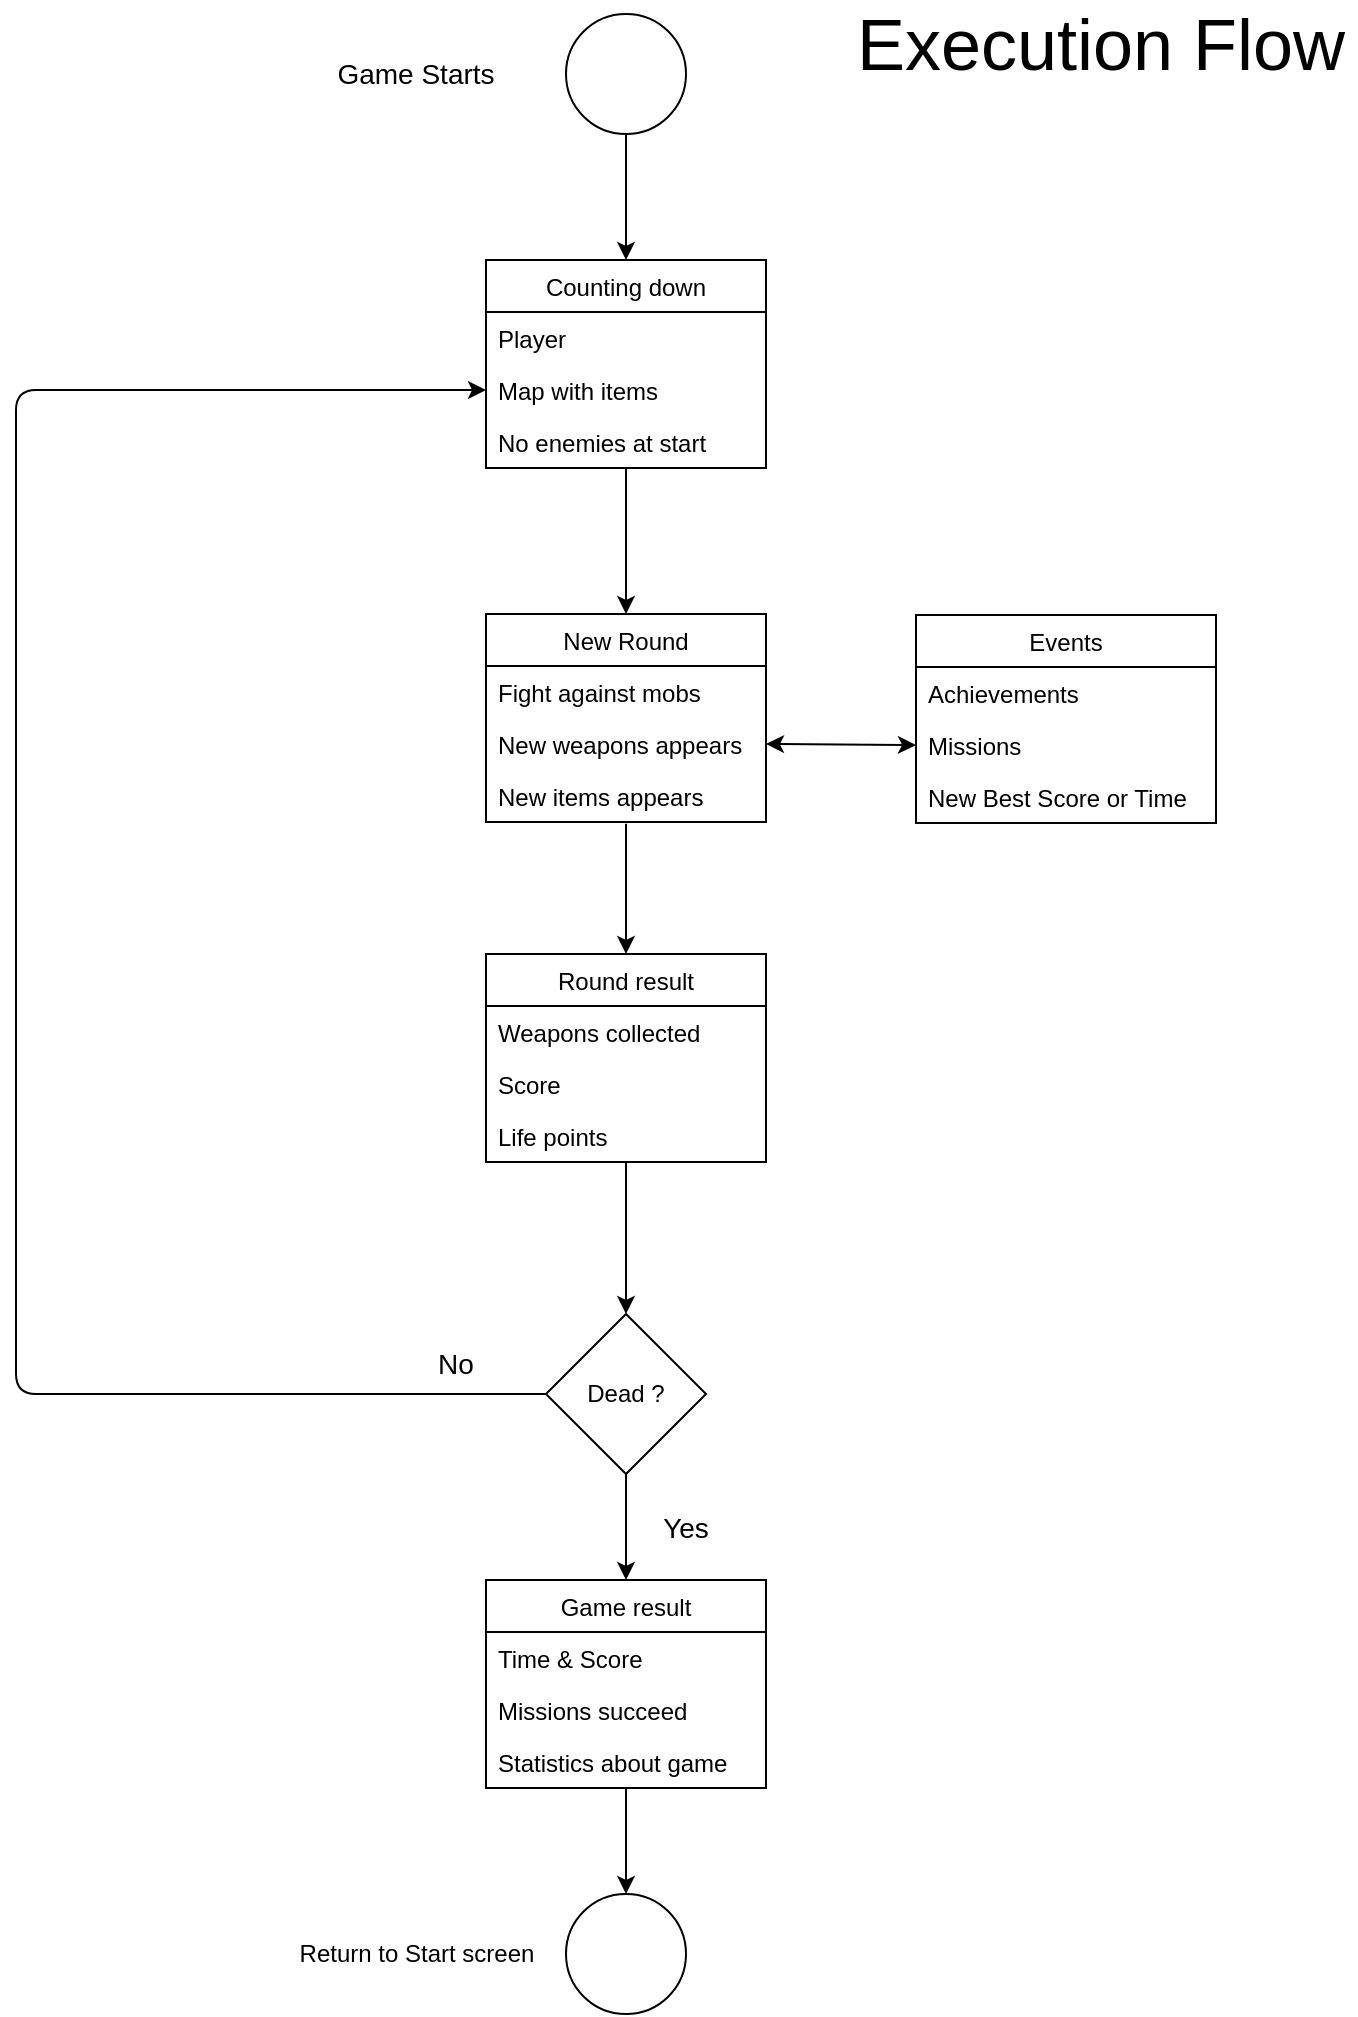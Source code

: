 <mxfile version="12.2.6" type="device" pages="1"><diagram id="XAG5_5CcTaYwqr7uMf0i" name="Page-1"><mxGraphModel dx="1408" dy="755" grid="1" gridSize="10" guides="1" tooltips="1" connect="1" arrows="1" fold="1" page="1" pageScale="1" pageWidth="850" pageHeight="1100" math="0" shadow="0"><root><mxCell id="0"/><mxCell id="1" parent="0"/><mxCell id="UMyipTaUJtVORiomKQX3-1" value="" style="ellipse;whiteSpace=wrap;html=1;aspect=fixed;" parent="1" vertex="1"><mxGeometry x="395" y="40" width="60" height="60" as="geometry"/></mxCell><mxCell id="UMyipTaUJtVORiomKQX3-2" value="&lt;font style=&quot;font-size: 14px&quot;&gt;Game Starts&lt;/font&gt;" style="text;html=1;strokeColor=none;fillColor=none;align=center;verticalAlign=middle;whiteSpace=wrap;rounded=0;" parent="1" vertex="1"><mxGeometry x="270" y="55" width="100" height="30" as="geometry"/></mxCell><mxCell id="UMyipTaUJtVORiomKQX3-3" value="Counting down" style="swimlane;fontStyle=0;childLayout=stackLayout;horizontal=1;startSize=26;fillColor=none;horizontalStack=0;resizeParent=1;resizeParentMax=0;resizeLast=0;collapsible=1;marginBottom=0;" parent="1" vertex="1"><mxGeometry x="355" y="163" width="140" height="104" as="geometry"/></mxCell><mxCell id="UMyipTaUJtVORiomKQX3-4" value="Player" style="text;strokeColor=none;fillColor=none;align=left;verticalAlign=top;spacingLeft=4;spacingRight=4;overflow=hidden;rotatable=0;points=[[0,0.5],[1,0.5]];portConstraint=eastwest;" parent="UMyipTaUJtVORiomKQX3-3" vertex="1"><mxGeometry y="26" width="140" height="26" as="geometry"/></mxCell><mxCell id="UMyipTaUJtVORiomKQX3-5" value="Map with items" style="text;strokeColor=none;fillColor=none;align=left;verticalAlign=top;spacingLeft=4;spacingRight=4;overflow=hidden;rotatable=0;points=[[0,0.5],[1,0.5]];portConstraint=eastwest;" parent="UMyipTaUJtVORiomKQX3-3" vertex="1"><mxGeometry y="52" width="140" height="26" as="geometry"/></mxCell><mxCell id="UMyipTaUJtVORiomKQX3-6" value="No enemies at start" style="text;strokeColor=none;fillColor=none;align=left;verticalAlign=top;spacingLeft=4;spacingRight=4;overflow=hidden;rotatable=0;points=[[0,0.5],[1,0.5]];portConstraint=eastwest;" parent="UMyipTaUJtVORiomKQX3-3" vertex="1"><mxGeometry y="78" width="140" height="26" as="geometry"/></mxCell><mxCell id="UMyipTaUJtVORiomKQX3-7" value="" style="endArrow=classic;html=1;exitX=0.5;exitY=1;exitDx=0;exitDy=0;entryX=0.5;entryY=0;entryDx=0;entryDy=0;" parent="1" source="UMyipTaUJtVORiomKQX3-1" target="UMyipTaUJtVORiomKQX3-3" edge="1"><mxGeometry width="50" height="50" relative="1" as="geometry"><mxPoint x="400" y="180" as="sourcePoint"/><mxPoint x="450" y="130" as="targetPoint"/></mxGeometry></mxCell><mxCell id="UMyipTaUJtVORiomKQX3-8" value="New Round" style="swimlane;fontStyle=0;childLayout=stackLayout;horizontal=1;startSize=26;fillColor=none;horizontalStack=0;resizeParent=1;resizeParentMax=0;resizeLast=0;collapsible=1;marginBottom=0;" parent="1" vertex="1"><mxGeometry x="355" y="340" width="140" height="104" as="geometry"/></mxCell><mxCell id="UMyipTaUJtVORiomKQX3-9" value="Fight against mobs" style="text;strokeColor=none;fillColor=none;align=left;verticalAlign=top;spacingLeft=4;spacingRight=4;overflow=hidden;rotatable=0;points=[[0,0.5],[1,0.5]];portConstraint=eastwest;" parent="UMyipTaUJtVORiomKQX3-8" vertex="1"><mxGeometry y="26" width="140" height="26" as="geometry"/></mxCell><mxCell id="UMyipTaUJtVORiomKQX3-10" value="New weapons appears" style="text;strokeColor=none;fillColor=none;align=left;verticalAlign=top;spacingLeft=4;spacingRight=4;overflow=hidden;rotatable=0;points=[[0,0.5],[1,0.5]];portConstraint=eastwest;" parent="UMyipTaUJtVORiomKQX3-8" vertex="1"><mxGeometry y="52" width="140" height="26" as="geometry"/></mxCell><mxCell id="UMyipTaUJtVORiomKQX3-11" value="New items appears" style="text;strokeColor=none;fillColor=none;align=left;verticalAlign=top;spacingLeft=4;spacingRight=4;overflow=hidden;rotatable=0;points=[[0,0.5],[1,0.5]];portConstraint=eastwest;" parent="UMyipTaUJtVORiomKQX3-8" vertex="1"><mxGeometry y="78" width="140" height="26" as="geometry"/></mxCell><mxCell id="UMyipTaUJtVORiomKQX3-13" value="Dead ?" style="rhombus;whiteSpace=wrap;html=1;" parent="1" vertex="1"><mxGeometry x="385" y="690" width="80" height="80" as="geometry"/></mxCell><mxCell id="UMyipTaUJtVORiomKQX3-14" value="" style="endArrow=classic;html=1;exitX=0;exitY=0.5;exitDx=0;exitDy=0;entryX=0;entryY=0.5;entryDx=0;entryDy=0;" parent="1" source="UMyipTaUJtVORiomKQX3-13" target="UMyipTaUJtVORiomKQX3-5" edge="1"><mxGeometry width="50" height="50" relative="1" as="geometry"><mxPoint x="300" y="680" as="sourcePoint"/><mxPoint x="220" y="230" as="targetPoint"/><Array as="points"><mxPoint x="120" y="730"/><mxPoint x="120" y="228"/></Array></mxGeometry></mxCell><mxCell id="UMyipTaUJtVORiomKQX3-15" value="&lt;font style=&quot;font-size: 14px;&quot;&gt;No&lt;/font&gt;" style="text;html=1;strokeColor=none;fillColor=none;align=center;verticalAlign=middle;whiteSpace=wrap;rounded=0;fontSize=14;" parent="1" vertex="1"><mxGeometry x="320" y="700" width="40" height="30" as="geometry"/></mxCell><mxCell id="UMyipTaUJtVORiomKQX3-16" value="Round result" style="swimlane;fontStyle=0;childLayout=stackLayout;horizontal=1;startSize=26;fillColor=none;horizontalStack=0;resizeParent=1;resizeParentMax=0;resizeLast=0;collapsible=1;marginBottom=0;" parent="1" vertex="1"><mxGeometry x="355" y="510" width="140" height="104" as="geometry"/></mxCell><mxCell id="UMyipTaUJtVORiomKQX3-17" value="Weapons collected" style="text;strokeColor=none;fillColor=none;align=left;verticalAlign=top;spacingLeft=4;spacingRight=4;overflow=hidden;rotatable=0;points=[[0,0.5],[1,0.5]];portConstraint=eastwest;" parent="UMyipTaUJtVORiomKQX3-16" vertex="1"><mxGeometry y="26" width="140" height="26" as="geometry"/></mxCell><mxCell id="UMyipTaUJtVORiomKQX3-18" value="Score" style="text;strokeColor=none;fillColor=none;align=left;verticalAlign=top;spacingLeft=4;spacingRight=4;overflow=hidden;rotatable=0;points=[[0,0.5],[1,0.5]];portConstraint=eastwest;" parent="UMyipTaUJtVORiomKQX3-16" vertex="1"><mxGeometry y="52" width="140" height="26" as="geometry"/></mxCell><mxCell id="UMyipTaUJtVORiomKQX3-19" value="Life points" style="text;strokeColor=none;fillColor=none;align=left;verticalAlign=top;spacingLeft=4;spacingRight=4;overflow=hidden;rotatable=0;points=[[0,0.5],[1,0.5]];portConstraint=eastwest;" parent="UMyipTaUJtVORiomKQX3-16" vertex="1"><mxGeometry y="78" width="140" height="26" as="geometry"/></mxCell><mxCell id="UMyipTaUJtVORiomKQX3-22" value="" style="endArrow=classic;html=1;exitX=0.5;exitY=1;exitDx=0;exitDy=0;entryX=0.5;entryY=0;entryDx=0;entryDy=0;" parent="1" source="UMyipTaUJtVORiomKQX3-16" target="UMyipTaUJtVORiomKQX3-13" edge="1"><mxGeometry width="50" height="50" relative="1" as="geometry"><mxPoint x="470" y="690" as="sourcePoint"/><mxPoint x="520" y="640" as="targetPoint"/></mxGeometry></mxCell><mxCell id="UMyipTaUJtVORiomKQX3-23" value="Game result" style="swimlane;fontStyle=0;childLayout=stackLayout;horizontal=1;startSize=26;fillColor=none;horizontalStack=0;resizeParent=1;resizeParentMax=0;resizeLast=0;collapsible=1;marginBottom=0;" parent="1" vertex="1"><mxGeometry x="355" y="823" width="140" height="104" as="geometry"/></mxCell><mxCell id="UMyipTaUJtVORiomKQX3-24" value="Time &amp; Score" style="text;strokeColor=none;fillColor=none;align=left;verticalAlign=top;spacingLeft=4;spacingRight=4;overflow=hidden;rotatable=0;points=[[0,0.5],[1,0.5]];portConstraint=eastwest;" parent="UMyipTaUJtVORiomKQX3-23" vertex="1"><mxGeometry y="26" width="140" height="26" as="geometry"/></mxCell><mxCell id="UMyipTaUJtVORiomKQX3-25" value="Missions succeed" style="text;strokeColor=none;fillColor=none;align=left;verticalAlign=top;spacingLeft=4;spacingRight=4;overflow=hidden;rotatable=0;points=[[0,0.5],[1,0.5]];portConstraint=eastwest;" parent="UMyipTaUJtVORiomKQX3-23" vertex="1"><mxGeometry y="52" width="140" height="26" as="geometry"/></mxCell><mxCell id="UMyipTaUJtVORiomKQX3-26" value="Statistics about game" style="text;strokeColor=none;fillColor=none;align=left;verticalAlign=top;spacingLeft=4;spacingRight=4;overflow=hidden;rotatable=0;points=[[0,0.5],[1,0.5]];portConstraint=eastwest;" parent="UMyipTaUJtVORiomKQX3-23" vertex="1"><mxGeometry y="78" width="140" height="26" as="geometry"/></mxCell><mxCell id="UMyipTaUJtVORiomKQX3-27" value="" style="endArrow=classic;html=1;exitX=0.5;exitY=1;exitDx=0;exitDy=0;entryX=0.5;entryY=0;entryDx=0;entryDy=0;" parent="1" source="UMyipTaUJtVORiomKQX3-13" target="UMyipTaUJtVORiomKQX3-23" edge="1"><mxGeometry width="50" height="50" relative="1" as="geometry"><mxPoint x="480" y="820" as="sourcePoint"/><mxPoint x="530" y="770" as="targetPoint"/></mxGeometry></mxCell><mxCell id="UMyipTaUJtVORiomKQX3-28" value="" style="ellipse;whiteSpace=wrap;html=1;aspect=fixed;" parent="1" vertex="1"><mxGeometry x="395" y="980" width="60" height="60" as="geometry"/></mxCell><mxCell id="UMyipTaUJtVORiomKQX3-29" value="" style="endArrow=classic;html=1;exitX=0.5;exitY=1;exitDx=0;exitDy=0;entryX=0.5;entryY=0;entryDx=0;entryDy=0;" parent="1" source="UMyipTaUJtVORiomKQX3-23" target="UMyipTaUJtVORiomKQX3-28" edge="1"><mxGeometry width="50" height="50" relative="1" as="geometry"><mxPoint x="460" y="1010" as="sourcePoint"/><mxPoint x="510" y="960" as="targetPoint"/></mxGeometry></mxCell><mxCell id="UMyipTaUJtVORiomKQX3-30" value="Return to Start screen" style="text;html=1;strokeColor=none;fillColor=none;align=center;verticalAlign=middle;whiteSpace=wrap;rounded=0;" parent="1" vertex="1"><mxGeometry x="252.5" y="995" width="135" height="30" as="geometry"/></mxCell><mxCell id="UMyipTaUJtVORiomKQX3-31" value="Events" style="swimlane;fontStyle=0;childLayout=stackLayout;horizontal=1;startSize=26;fillColor=none;horizontalStack=0;resizeParent=1;resizeParentMax=0;resizeLast=0;collapsible=1;marginBottom=0;" parent="1" vertex="1"><mxGeometry x="570" y="340.5" width="150" height="104" as="geometry"/></mxCell><mxCell id="UMyipTaUJtVORiomKQX3-32" value="Achievements" style="text;strokeColor=none;fillColor=none;align=left;verticalAlign=top;spacingLeft=4;spacingRight=4;overflow=hidden;rotatable=0;points=[[0,0.5],[1,0.5]];portConstraint=eastwest;" parent="UMyipTaUJtVORiomKQX3-31" vertex="1"><mxGeometry y="26" width="150" height="26" as="geometry"/></mxCell><mxCell id="UMyipTaUJtVORiomKQX3-33" value="Missions" style="text;strokeColor=none;fillColor=none;align=left;verticalAlign=top;spacingLeft=4;spacingRight=4;overflow=hidden;rotatable=0;points=[[0,0.5],[1,0.5]];portConstraint=eastwest;" parent="UMyipTaUJtVORiomKQX3-31" vertex="1"><mxGeometry y="52" width="150" height="26" as="geometry"/></mxCell><mxCell id="UMyipTaUJtVORiomKQX3-34" value="New Best Score or Time" style="text;strokeColor=none;fillColor=none;align=left;verticalAlign=top;spacingLeft=4;spacingRight=4;overflow=hidden;rotatable=0;points=[[0,0.5],[1,0.5]];portConstraint=eastwest;" parent="UMyipTaUJtVORiomKQX3-31" vertex="1"><mxGeometry y="78" width="150" height="26" as="geometry"/></mxCell><mxCell id="dh201PiwgoUGVcpBRzNO-13" value="Yes" style="text;html=1;strokeColor=none;fillColor=none;align=center;verticalAlign=middle;whiteSpace=wrap;rounded=0;fontSize=14;" parent="1" vertex="1"><mxGeometry x="435" y="783.5" width="40" height="26" as="geometry"/></mxCell><mxCell id="x5w0lVnd_TFsfwZ4kR5t-1" value="&lt;font style=&quot;font-size: 36px&quot;&gt;Execution Flow&lt;/font&gt;" style="text;html=1;strokeColor=none;fillColor=none;align=center;verticalAlign=middle;whiteSpace=wrap;rounded=0;" parent="1" vertex="1"><mxGeometry x="535" y="40" width="255" height="30" as="geometry"/></mxCell><mxCell id="4RwoJB_olXizL_cEPsNZ-1" value="" style="endArrow=classic;startArrow=classic;html=1;exitX=1;exitY=0.5;exitDx=0;exitDy=0;entryX=0;entryY=0.5;entryDx=0;entryDy=0;" edge="1" parent="1" source="UMyipTaUJtVORiomKQX3-10" target="UMyipTaUJtVORiomKQX3-33"><mxGeometry width="50" height="50" relative="1" as="geometry"><mxPoint x="390" y="420" as="sourcePoint"/><mxPoint x="440" y="370" as="targetPoint"/></mxGeometry></mxCell><mxCell id="4RwoJB_olXizL_cEPsNZ-2" value="" style="endArrow=classic;html=1;exitX=0.5;exitY=1;exitDx=0;exitDy=0;entryX=0.5;entryY=0;entryDx=0;entryDy=0;" edge="1" parent="1" source="UMyipTaUJtVORiomKQX3-3" target="UMyipTaUJtVORiomKQX3-8"><mxGeometry width="50" height="50" relative="1" as="geometry"><mxPoint x="250" y="340" as="sourcePoint"/><mxPoint x="300" y="290" as="targetPoint"/></mxGeometry></mxCell><mxCell id="4RwoJB_olXizL_cEPsNZ-5" value="" style="endArrow=classic;html=1;entryX=0.5;entryY=0;entryDx=0;entryDy=0;exitX=0.5;exitY=1.032;exitDx=0;exitDy=0;exitPerimeter=0;" edge="1" parent="1" source="UMyipTaUJtVORiomKQX3-11" target="UMyipTaUJtVORiomKQX3-16"><mxGeometry width="50" height="50" relative="1" as="geometry"><mxPoint x="425" y="450" as="sourcePoint"/><mxPoint x="320" y="460" as="targetPoint"/></mxGeometry></mxCell></root></mxGraphModel></diagram></mxfile>